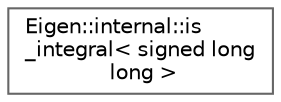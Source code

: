 digraph "Graphical Class Hierarchy"
{
 // LATEX_PDF_SIZE
  bgcolor="transparent";
  edge [fontname=Helvetica,fontsize=10,labelfontname=Helvetica,labelfontsize=10];
  node [fontname=Helvetica,fontsize=10,shape=box,height=0.2,width=0.4];
  rankdir="LR";
  Node0 [id="Node000000",label="Eigen::internal::is\l_integral\< signed long\l long \>",height=0.2,width=0.4,color="grey40", fillcolor="white", style="filled",URL="$structEigen_1_1internal_1_1is__integral_3_01signed_01long_01long_01_4.html",tooltip=" "];
}
